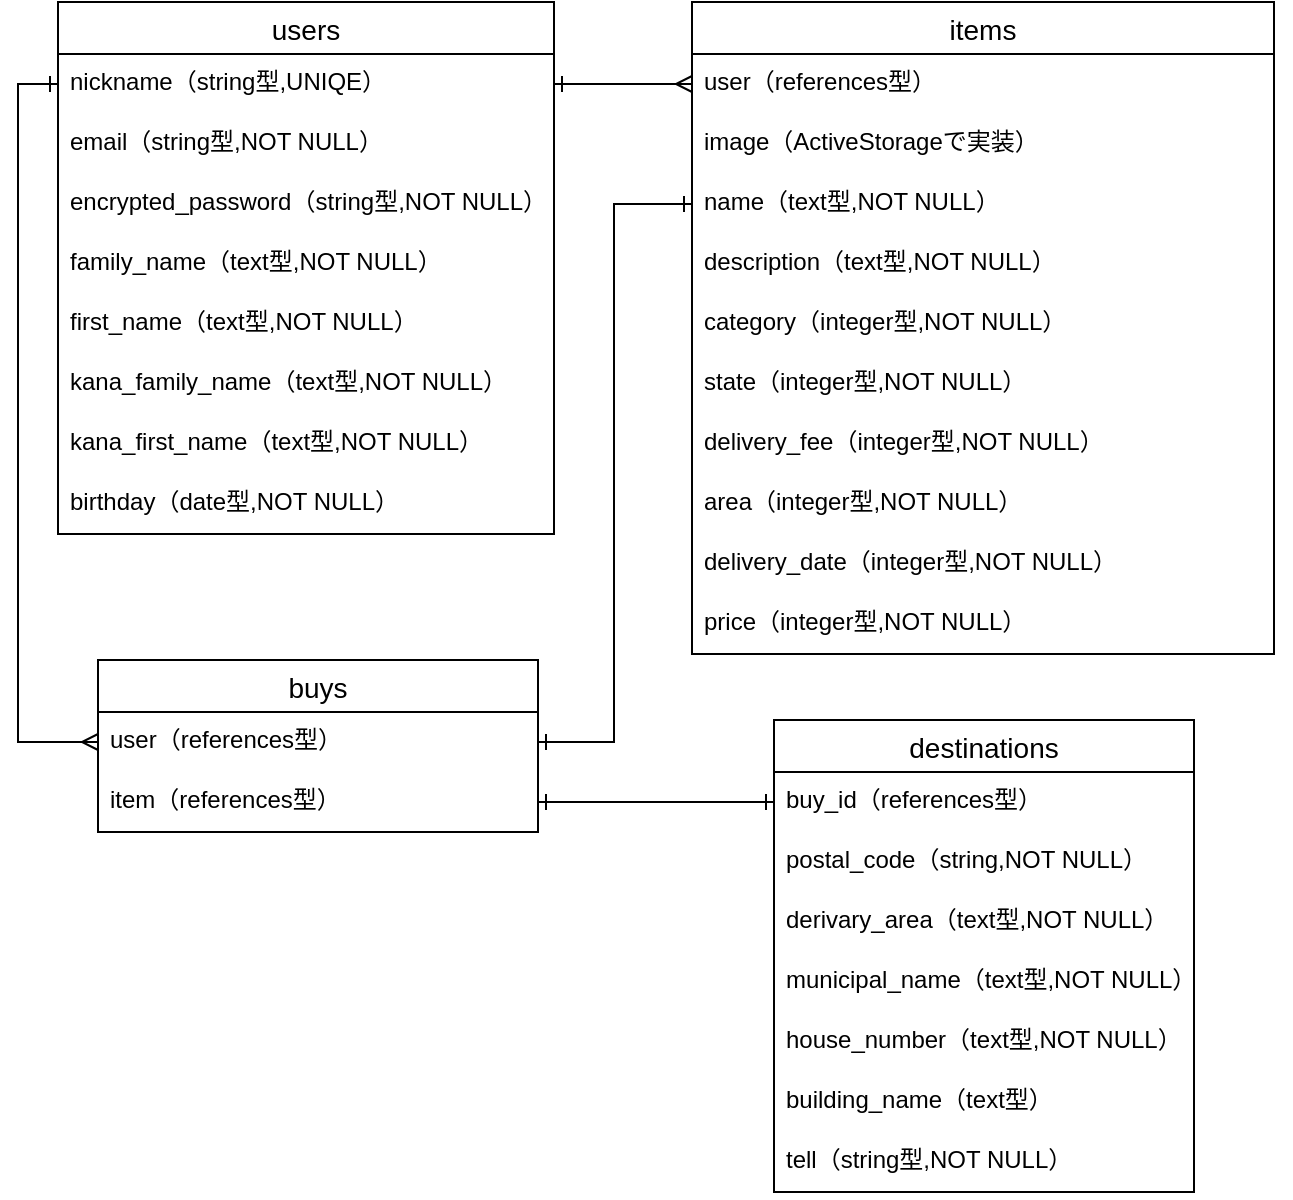 <mxfile version="13.10.0" type="embed">
    <diagram id="bAbMDQLb7SBhSV8_2n-g" name="Page-1">
        <mxGraphModel dx="569" dy="694" grid="1" gridSize="10" guides="1" tooltips="1" connect="1" arrows="1" fold="1" page="1" pageScale="1" pageWidth="827" pageHeight="1169" math="0" shadow="0">
            <root>
                <mxCell id="0"/>
                <mxCell id="1" parent="0"/>
                <mxCell id="2" value="users" style="swimlane;fontStyle=0;childLayout=stackLayout;horizontal=1;startSize=26;horizontalStack=0;resizeParent=1;resizeParentMax=0;resizeLast=0;collapsible=1;marginBottom=0;align=center;fontSize=14;" parent="1" vertex="1">
                    <mxGeometry x="42" y="5" width="248" height="266" as="geometry"/>
                </mxCell>
                <mxCell id="3" value="nickname（string型,UNIQE）" style="text;strokeColor=none;fillColor=none;spacingLeft=4;spacingRight=4;overflow=hidden;rotatable=0;points=[[0,0.5],[1,0.5]];portConstraint=eastwest;fontSize=12;" parent="2" vertex="1">
                    <mxGeometry y="26" width="248" height="30" as="geometry"/>
                </mxCell>
                <mxCell id="4" value="email（string型,NOT NULL）" style="text;strokeColor=none;fillColor=none;spacingLeft=4;spacingRight=4;overflow=hidden;rotatable=0;points=[[0,0.5],[1,0.5]];portConstraint=eastwest;fontSize=12;" parent="2" vertex="1">
                    <mxGeometry y="56" width="248" height="30" as="geometry"/>
                </mxCell>
                <mxCell id="5" value="encrypted_password（string型,NOT NULL）" style="text;strokeColor=none;fillColor=none;spacingLeft=4;spacingRight=4;overflow=hidden;rotatable=0;points=[[0,0.5],[1,0.5]];portConstraint=eastwest;fontSize=12;" parent="2" vertex="1">
                    <mxGeometry y="86" width="248" height="30" as="geometry"/>
                </mxCell>
                <mxCell id="74" value="family_name（text型,NOT NULL）" style="text;strokeColor=none;fillColor=none;spacingLeft=4;spacingRight=4;overflow=hidden;rotatable=0;points=[[0,0.5],[1,0.5]];portConstraint=eastwest;fontSize=12;" parent="2" vertex="1">
                    <mxGeometry y="116" width="248" height="30" as="geometry"/>
                </mxCell>
                <mxCell id="73" value="first_name（text型,NOT NULL）" style="text;strokeColor=none;fillColor=none;spacingLeft=4;spacingRight=4;overflow=hidden;rotatable=0;points=[[0,0.5],[1,0.5]];portConstraint=eastwest;fontSize=12;" parent="2" vertex="1">
                    <mxGeometry y="146" width="248" height="30" as="geometry"/>
                </mxCell>
                <mxCell id="7" value="kana_family_name（text型,NOT NULL）" style="text;strokeColor=none;fillColor=none;spacingLeft=4;spacingRight=4;overflow=hidden;rotatable=0;points=[[0,0.5],[1,0.5]];portConstraint=eastwest;fontSize=12;" parent="2" vertex="1">
                    <mxGeometry y="176" width="248" height="30" as="geometry"/>
                </mxCell>
                <mxCell id="8" value="kana_first_name（text型,NOT NULL）" style="text;strokeColor=none;fillColor=none;spacingLeft=4;spacingRight=4;overflow=hidden;rotatable=0;points=[[0,0.5],[1,0.5]];portConstraint=eastwest;fontSize=12;" parent="2" vertex="1">
                    <mxGeometry y="206" width="248" height="30" as="geometry"/>
                </mxCell>
                <mxCell id="9" value="birthday（date型,NOT NULL）" style="text;strokeColor=none;fillColor=none;spacingLeft=4;spacingRight=4;overflow=hidden;rotatable=0;points=[[0,0.5],[1,0.5]];portConstraint=eastwest;fontSize=12;" parent="2" vertex="1">
                    <mxGeometry y="236" width="248" height="30" as="geometry"/>
                </mxCell>
                <mxCell id="11" value="items" style="swimlane;fontStyle=0;childLayout=stackLayout;horizontal=1;startSize=26;horizontalStack=0;resizeParent=1;resizeParentMax=0;resizeLast=0;collapsible=1;marginBottom=0;align=center;fontSize=14;" parent="1" vertex="1">
                    <mxGeometry x="359" y="5" width="291" height="326" as="geometry"/>
                </mxCell>
                <mxCell id="53" value="user（references型）" style="text;strokeColor=none;fillColor=none;spacingLeft=4;spacingRight=4;overflow=hidden;rotatable=0;points=[[0,0.5],[1,0.5]];portConstraint=eastwest;fontSize=12;" parent="11" vertex="1">
                    <mxGeometry y="26" width="291" height="30" as="geometry"/>
                </mxCell>
                <mxCell id="12" value="image（ActiveStorageで実装）" style="text;strokeColor=none;fillColor=none;spacingLeft=4;spacingRight=4;overflow=hidden;rotatable=0;points=[[0,0.5],[1,0.5]];portConstraint=eastwest;fontSize=12;" parent="11" vertex="1">
                    <mxGeometry y="56" width="291" height="30" as="geometry"/>
                </mxCell>
                <mxCell id="61" value="name（text型,NOT NULL）" style="text;strokeColor=none;fillColor=none;spacingLeft=4;spacingRight=4;overflow=hidden;rotatable=0;points=[[0,0.5],[1,0.5]];portConstraint=eastwest;fontSize=12;" parent="11" vertex="1">
                    <mxGeometry y="86" width="291" height="30" as="geometry"/>
                </mxCell>
                <mxCell id="13" value="description（text型,NOT NULL）" style="text;strokeColor=none;fillColor=none;spacingLeft=4;spacingRight=4;overflow=hidden;rotatable=0;points=[[0,0.5],[1,0.5]];portConstraint=eastwest;fontSize=12;" parent="11" vertex="1">
                    <mxGeometry y="116" width="291" height="30" as="geometry"/>
                </mxCell>
                <mxCell id="14" value="category（integer型,NOT NULL）" style="text;strokeColor=none;fillColor=none;spacingLeft=4;spacingRight=4;overflow=hidden;rotatable=0;points=[[0,0.5],[1,0.5]];portConstraint=eastwest;fontSize=12;" parent="11" vertex="1">
                    <mxGeometry y="146" width="291" height="30" as="geometry"/>
                </mxCell>
                <mxCell id="30" value="state（integer型,NOT NULL）" style="text;strokeColor=none;fillColor=none;spacingLeft=4;spacingRight=4;overflow=hidden;rotatable=0;points=[[0,0.5],[1,0.5]];portConstraint=eastwest;fontSize=12;" parent="11" vertex="1">
                    <mxGeometry y="176" width="291" height="30" as="geometry"/>
                </mxCell>
                <mxCell id="29" value="delivery_fee（integer型,NOT NULL）" style="text;strokeColor=none;fillColor=none;spacingLeft=4;spacingRight=4;overflow=hidden;rotatable=0;points=[[0,0.5],[1,0.5]];portConstraint=eastwest;fontSize=12;" parent="11" vertex="1">
                    <mxGeometry y="206" width="291" height="30" as="geometry"/>
                </mxCell>
                <mxCell id="32" value="area（integer型,NOT NULL）" style="text;strokeColor=none;fillColor=none;spacingLeft=4;spacingRight=4;overflow=hidden;rotatable=0;points=[[0,0.5],[1,0.5]];portConstraint=eastwest;fontSize=12;" parent="11" vertex="1">
                    <mxGeometry y="236" width="291" height="30" as="geometry"/>
                </mxCell>
                <mxCell id="33" value="delivery_date（integer型,NOT NULL）" style="text;strokeColor=none;fillColor=none;spacingLeft=4;spacingRight=4;overflow=hidden;rotatable=0;points=[[0,0.5],[1,0.5]];portConstraint=eastwest;fontSize=12;" parent="11" vertex="1">
                    <mxGeometry y="266" width="291" height="30" as="geometry"/>
                </mxCell>
                <mxCell id="15" value="price（integer型,NOT NULL）" style="text;strokeColor=none;fillColor=none;spacingLeft=4;spacingRight=4;overflow=hidden;rotatable=0;points=[[0,0.5],[1,0.5]];portConstraint=eastwest;fontSize=12;" parent="11" vertex="1">
                    <mxGeometry y="296" width="291" height="30" as="geometry"/>
                </mxCell>
                <mxCell id="34" style="edgeStyle=orthogonalEdgeStyle;rounded=0;orthogonalLoop=1;jettySize=auto;html=1;exitX=1;exitY=0.5;exitDx=0;exitDy=0;" parent="11" source="14" target="14" edge="1">
                    <mxGeometry relative="1" as="geometry"/>
                </mxCell>
                <mxCell id="18" value="buys" style="swimlane;fontStyle=0;childLayout=stackLayout;horizontal=1;startSize=26;horizontalStack=0;resizeParent=1;resizeParentMax=0;resizeLast=0;collapsible=1;marginBottom=0;align=center;fontSize=14;" parent="1" vertex="1">
                    <mxGeometry x="62" y="334" width="220" height="86" as="geometry"/>
                </mxCell>
                <mxCell id="68" value="user（references型）" style="text;strokeColor=none;fillColor=none;spacingLeft=4;spacingRight=4;overflow=hidden;rotatable=0;points=[[0,0.5],[1,0.5]];portConstraint=eastwest;fontSize=12;" parent="18" vertex="1">
                    <mxGeometry y="26" width="220" height="30" as="geometry"/>
                </mxCell>
                <mxCell id="22" value="item（references型）" style="text;strokeColor=none;fillColor=none;spacingLeft=4;spacingRight=4;overflow=hidden;rotatable=0;points=[[0,0.5],[1,0.5]];portConstraint=eastwest;fontSize=12;" parent="18" vertex="1">
                    <mxGeometry y="56" width="220" height="30" as="geometry"/>
                </mxCell>
                <mxCell id="23" value="destinations" style="swimlane;fontStyle=0;childLayout=stackLayout;horizontal=1;startSize=26;horizontalStack=0;resizeParent=1;resizeParentMax=0;resizeLast=0;collapsible=1;marginBottom=0;align=center;fontSize=14;" parent="1" vertex="1">
                    <mxGeometry x="400" y="364" width="210" height="236" as="geometry"/>
                </mxCell>
                <mxCell id="24" value="buy_id（references型）" style="text;strokeColor=none;fillColor=none;spacingLeft=4;spacingRight=4;overflow=hidden;rotatable=0;points=[[0,0.5],[1,0.5]];portConstraint=eastwest;fontSize=12;" parent="23" vertex="1">
                    <mxGeometry y="26" width="210" height="30" as="geometry"/>
                </mxCell>
                <mxCell id="56" value="postal_code（string,NOT NULL）" style="text;strokeColor=none;fillColor=none;spacingLeft=4;spacingRight=4;overflow=hidden;rotatable=0;points=[[0,0.5],[1,0.5]];portConstraint=eastwest;fontSize=12;" parent="23" vertex="1">
                    <mxGeometry y="56" width="210" height="30" as="geometry"/>
                </mxCell>
                <mxCell id="55" value="derivary_area（text型,NOT NULL）" style="text;strokeColor=none;fillColor=none;spacingLeft=4;spacingRight=4;overflow=hidden;rotatable=0;points=[[0,0.5],[1,0.5]];portConstraint=eastwest;fontSize=12;" parent="23" vertex="1">
                    <mxGeometry y="86" width="210" height="30" as="geometry"/>
                </mxCell>
                <mxCell id="54" value="municipal_name（text型,NOT NULL）" style="text;strokeColor=none;fillColor=none;spacingLeft=4;spacingRight=4;overflow=hidden;rotatable=0;points=[[0,0.5],[1,0.5]];portConstraint=eastwest;fontSize=12;" parent="23" vertex="1">
                    <mxGeometry y="116" width="210" height="30" as="geometry"/>
                </mxCell>
                <mxCell id="25" value="house_number（text型,NOT NULL）" style="text;strokeColor=none;fillColor=none;spacingLeft=4;spacingRight=4;overflow=hidden;rotatable=0;points=[[0,0.5],[1,0.5]];portConstraint=eastwest;fontSize=12;" parent="23" vertex="1">
                    <mxGeometry y="146" width="210" height="30" as="geometry"/>
                </mxCell>
                <mxCell id="26" value="building_name（text型）" style="text;strokeColor=none;fillColor=none;spacingLeft=4;spacingRight=4;overflow=hidden;rotatable=0;points=[[0,0.5],[1,0.5]];portConstraint=eastwest;fontSize=12;" parent="23" vertex="1">
                    <mxGeometry y="176" width="210" height="30" as="geometry"/>
                </mxCell>
                <mxCell id="27" value="tell（string型,NOT NULL）" style="text;strokeColor=none;fillColor=none;spacingLeft=4;spacingRight=4;overflow=hidden;rotatable=0;points=[[0,0.5],[1,0.5]];portConstraint=eastwest;fontSize=12;" parent="23" vertex="1">
                    <mxGeometry y="206" width="210" height="30" as="geometry"/>
                </mxCell>
                <mxCell id="65" value="" style="endArrow=ERmany;html=1;rounded=0;startArrow=ERone;startFill=0;endFill=0;exitX=1;exitY=0.5;exitDx=0;exitDy=0;entryX=0;entryY=0.5;entryDx=0;entryDy=0;" parent="1" source="3" target="53" edge="1">
                    <mxGeometry relative="1" as="geometry">
                        <mxPoint x="252" y="95" as="sourcePoint"/>
                        <mxPoint x="322" y="95" as="targetPoint"/>
                    </mxGeometry>
                </mxCell>
                <mxCell id="67" value="" style="endArrow=ERone;html=1;rounded=0;endFill=0;startArrow=ERone;startFill=0;exitX=1;exitY=0.5;exitDx=0;exitDy=0;" parent="1" source="22" target="24" edge="1">
                    <mxGeometry relative="1" as="geometry">
                        <mxPoint x="282" y="407" as="sourcePoint"/>
                        <mxPoint x="562" y="353" as="targetPoint"/>
                    </mxGeometry>
                </mxCell>
                <mxCell id="69" value="" style="endArrow=ERmany;html=1;rounded=0;startArrow=ERone;startFill=0;endFill=0;entryX=0;entryY=0.5;entryDx=0;entryDy=0;exitX=0;exitY=0.5;exitDx=0;exitDy=0;" parent="1" source="3" target="68" edge="1">
                    <mxGeometry relative="1" as="geometry">
                        <mxPoint x="22" y="45" as="sourcePoint"/>
                        <mxPoint x="22" y="305" as="targetPoint"/>
                        <Array as="points">
                            <mxPoint x="22" y="46"/>
                            <mxPoint x="22" y="375"/>
                        </Array>
                    </mxGeometry>
                </mxCell>
                <mxCell id="72" value="" style="endArrow=ERone;html=1;rounded=0;endFill=0;startArrow=ERone;startFill=0;entryX=0;entryY=0.5;entryDx=0;entryDy=0;exitX=1;exitY=0.5;exitDx=0;exitDy=0;" parent="1" source="68" target="61" edge="1">
                    <mxGeometry relative="1" as="geometry">
                        <mxPoint x="282" y="371" as="sourcePoint"/>
                        <mxPoint x="589" y="375" as="targetPoint"/>
                        <Array as="points">
                            <mxPoint x="320" y="375"/>
                            <mxPoint x="320" y="106"/>
                        </Array>
                    </mxGeometry>
                </mxCell>
            </root>
        </mxGraphModel>
    </diagram>
</mxfile>